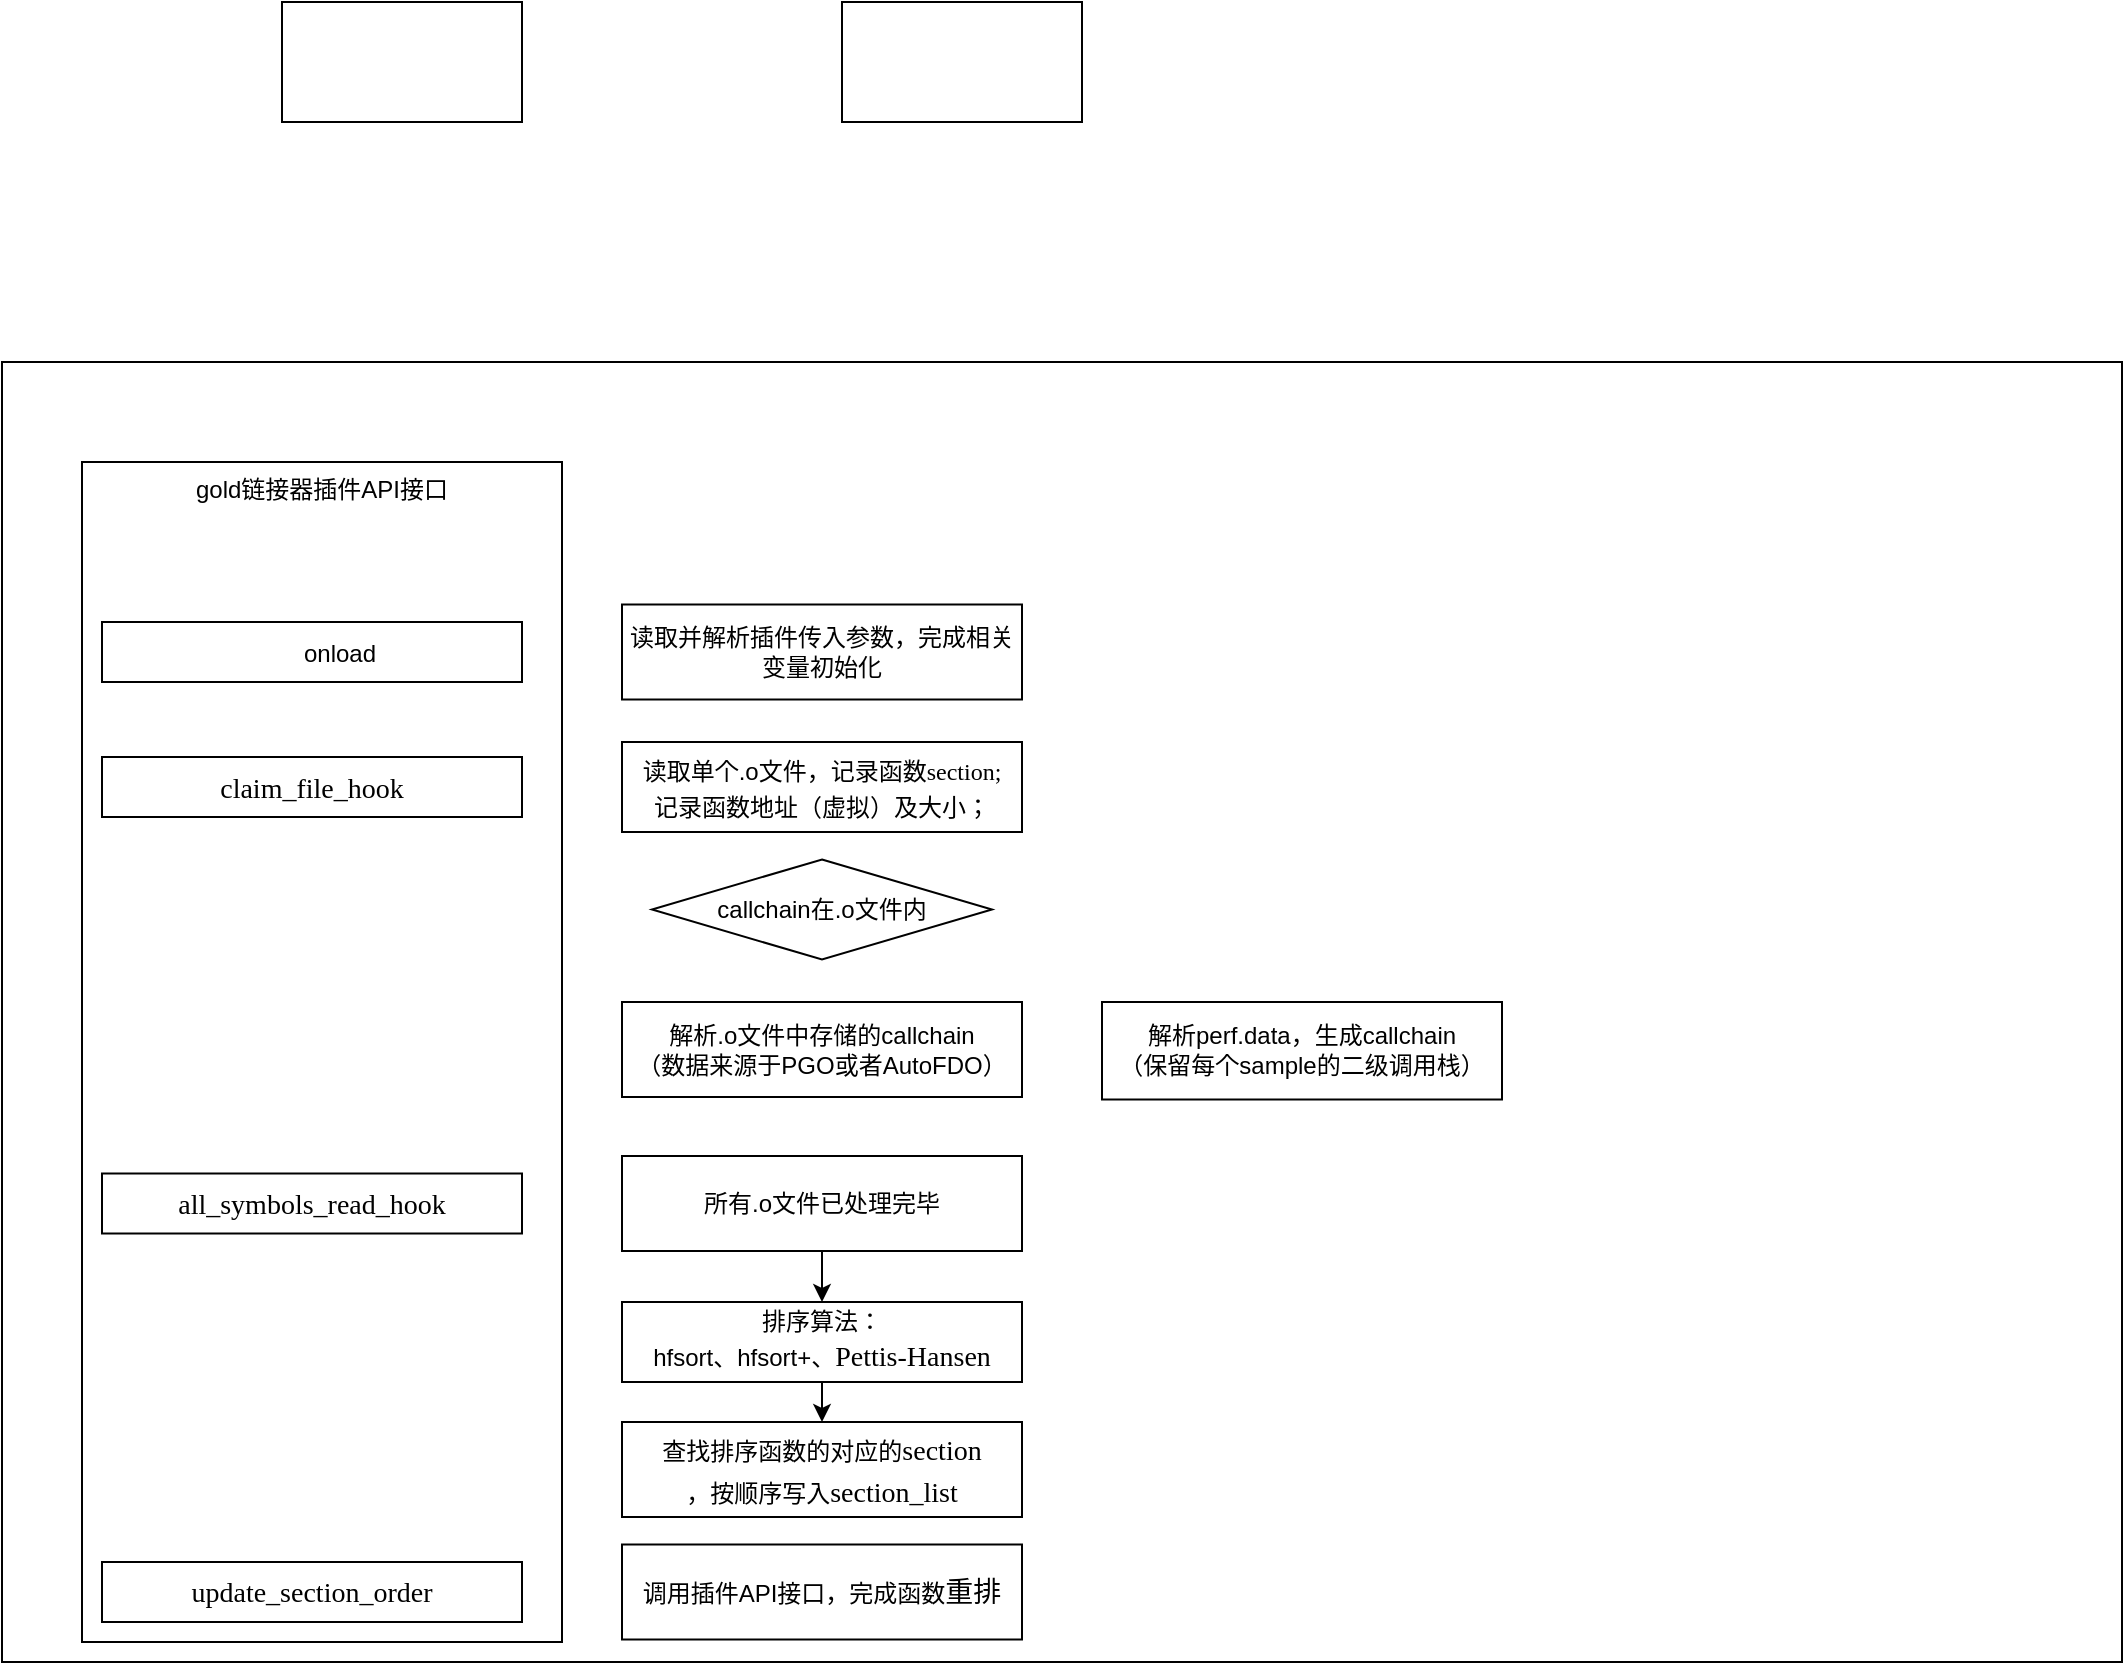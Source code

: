 <mxfile version="14.2.4" type="github">
  <diagram id="C5RBs43oDa-KdzZeNtuy" name="Page-1">
    <mxGraphModel dx="1422" dy="1931" grid="1" gridSize="10" guides="1" tooltips="1" connect="1" arrows="1" fold="1" page="1" pageScale="1" pageWidth="827" pageHeight="1169" math="0" shadow="0">
      <root>
        <mxCell id="WIyWlLk6GJQsqaUBKTNV-0" />
        <mxCell id="WIyWlLk6GJQsqaUBKTNV-1" parent="WIyWlLk6GJQsqaUBKTNV-0" />
        <mxCell id="ErYdBKpMSOjXuHRG2v-B-8" value="" style="rounded=0;whiteSpace=wrap;html=1;align=center;" vertex="1" parent="WIyWlLk6GJQsqaUBKTNV-1">
          <mxGeometry x="30" y="140" width="1060" height="650" as="geometry" />
        </mxCell>
        <mxCell id="ErYdBKpMSOjXuHRG2v-B-1" value="" style="rounded=0;whiteSpace=wrap;html=1;align=center;" vertex="1" parent="WIyWlLk6GJQsqaUBKTNV-1">
          <mxGeometry x="170" y="-40" width="120" height="60" as="geometry" />
        </mxCell>
        <mxCell id="ErYdBKpMSOjXuHRG2v-B-2" value="" style="rounded=0;whiteSpace=wrap;html=1;align=center;" vertex="1" parent="WIyWlLk6GJQsqaUBKTNV-1">
          <mxGeometry x="450" y="-40" width="120" height="60" as="geometry" />
        </mxCell>
        <mxCell id="ErYdBKpMSOjXuHRG2v-B-22" style="edgeStyle=orthogonalEdgeStyle;rounded=0;orthogonalLoop=1;jettySize=auto;html=1;exitX=0.5;exitY=1;exitDx=0;exitDy=0;entryX=0.5;entryY=0;entryDx=0;entryDy=0;" edge="1" parent="WIyWlLk6GJQsqaUBKTNV-1" source="ErYdBKpMSOjXuHRG2v-B-3" target="ErYdBKpMSOjXuHRG2v-B-7">
          <mxGeometry relative="1" as="geometry" />
        </mxCell>
        <mxCell id="ErYdBKpMSOjXuHRG2v-B-3" value="排序算法：&lt;br&gt;hfsort、hfsort+、&lt;span lang=&quot;EN-US&quot; style=&quot;font-size: 10.5pt ; line-height: 150% ; font-family: &amp;#34;times new roman&amp;#34; , serif&quot;&gt;Pettis-Hansen&lt;/span&gt;" style="rounded=0;whiteSpace=wrap;html=1;align=center;" vertex="1" parent="WIyWlLk6GJQsqaUBKTNV-1">
          <mxGeometry x="340" y="610" width="200" height="40" as="geometry" />
        </mxCell>
        <mxCell id="ErYdBKpMSOjXuHRG2v-B-4" value="callchain在.o文件内" style="rhombus;whiteSpace=wrap;html=1;align=center;" vertex="1" parent="WIyWlLk6GJQsqaUBKTNV-1">
          <mxGeometry x="355" y="388.75" width="170" height="50" as="geometry" />
        </mxCell>
        <mxCell id="ErYdBKpMSOjXuHRG2v-B-5" value="&lt;font style=&quot;font-size: 12px&quot;&gt;读取单个.o文件，记录函数&lt;/font&gt;&lt;span lang=&quot;EN-US&quot; style=&quot;line-height: 150%&quot;&gt;&lt;font style=&quot;font-size: 12px&quot;&gt;&lt;font face=&quot;times new roman, serif&quot;&gt;section;&lt;/font&gt;&lt;br&gt;记录函数地址（虚拟）及大小；&lt;/font&gt;&lt;br&gt;&lt;/span&gt;" style="rounded=0;whiteSpace=wrap;html=1;align=center;" vertex="1" parent="WIyWlLk6GJQsqaUBKTNV-1">
          <mxGeometry x="340" y="330" width="200" height="45" as="geometry" />
        </mxCell>
        <mxCell id="ErYdBKpMSOjXuHRG2v-B-21" style="edgeStyle=orthogonalEdgeStyle;rounded=0;orthogonalLoop=1;jettySize=auto;html=1;exitX=0.5;exitY=1;exitDx=0;exitDy=0;entryX=0.5;entryY=0;entryDx=0;entryDy=0;" edge="1" parent="WIyWlLk6GJQsqaUBKTNV-1" source="ErYdBKpMSOjXuHRG2v-B-6" target="ErYdBKpMSOjXuHRG2v-B-3">
          <mxGeometry relative="1" as="geometry" />
        </mxCell>
        <mxCell id="ErYdBKpMSOjXuHRG2v-B-6" value="所有.o文件已处理完毕" style="rounded=0;whiteSpace=wrap;html=1;align=center;" vertex="1" parent="WIyWlLk6GJQsqaUBKTNV-1">
          <mxGeometry x="340" y="537" width="200" height="47.5" as="geometry" />
        </mxCell>
        <mxCell id="ErYdBKpMSOjXuHRG2v-B-7" value="查找排序函数的对应的&lt;span lang=&quot;EN-US&quot; style=&quot;font-size: 10.5pt ; line-height: 150% ; font-family: &amp;#34;times new roman&amp;#34; , serif&quot;&gt;section&lt;/span&gt;&lt;br&gt;，按顺序写入&lt;span lang=&quot;EN-US&quot; style=&quot;font-size: 10.5pt ; line-height: 150% ; font-family: &amp;#34;times new roman&amp;#34; , serif&quot;&gt;section_list&lt;/span&gt;" style="rounded=0;whiteSpace=wrap;html=1;align=center;" vertex="1" parent="WIyWlLk6GJQsqaUBKTNV-1">
          <mxGeometry x="340" y="670" width="200" height="47.5" as="geometry" />
        </mxCell>
        <mxCell id="ErYdBKpMSOjXuHRG2v-B-11" value="gold链接器插件API接口" style="rounded=0;whiteSpace=wrap;html=1;align=center;verticalAlign=top;" vertex="1" parent="WIyWlLk6GJQsqaUBKTNV-1">
          <mxGeometry x="70" y="190" width="240" height="590" as="geometry" />
        </mxCell>
        <mxCell id="ErYdBKpMSOjXuHRG2v-B-12" value="&lt;p class=&quot;MsoNormal&quot; style=&quot;text-indent: 21.0pt ; line-height: normal&quot;&gt;&lt;span style=&quot;text-indent: 21pt&quot;&gt;onload&lt;/span&gt;&lt;br&gt;&lt;/p&gt;" style="rounded=0;whiteSpace=wrap;html=1;align=center;" vertex="1" parent="WIyWlLk6GJQsqaUBKTNV-1">
          <mxGeometry x="80" y="270" width="210" height="30" as="geometry" />
        </mxCell>
        <mxCell id="ErYdBKpMSOjXuHRG2v-B-13" value="&lt;span lang=&quot;EN-US&quot; style=&quot;font-size: 10.5pt ; line-height: 150% ; font-family: &amp;#34;times new roman&amp;#34; , serif&quot;&gt;claim_file_hook&lt;/span&gt;" style="rounded=0;whiteSpace=wrap;html=1;align=center;" vertex="1" parent="WIyWlLk6GJQsqaUBKTNV-1">
          <mxGeometry x="80" y="337.5" width="210" height="30" as="geometry" />
        </mxCell>
        <mxCell id="ErYdBKpMSOjXuHRG2v-B-14" value="&lt;span lang=&quot;EN-US&quot; style=&quot;font-size: 10.5pt ; line-height: 150% ; font-family: &amp;#34;times new roman&amp;#34; , serif&quot;&gt;all_symbols_read_hook&lt;/span&gt;" style="rounded=0;whiteSpace=wrap;html=1;align=center;" vertex="1" parent="WIyWlLk6GJQsqaUBKTNV-1">
          <mxGeometry x="80" y="545.75" width="210" height="30" as="geometry" />
        </mxCell>
        <mxCell id="ErYdBKpMSOjXuHRG2v-B-15" value="&lt;span lang=&quot;EN-US&quot; style=&quot;font-size: 10.5pt ; line-height: 150% ; font-family: &amp;#34;times new roman&amp;#34; , serif&quot;&gt;update_section_order&lt;/span&gt;" style="rounded=0;whiteSpace=wrap;html=1;align=center;" vertex="1" parent="WIyWlLk6GJQsqaUBKTNV-1">
          <mxGeometry x="80" y="740" width="210" height="30" as="geometry" />
        </mxCell>
        <mxCell id="ErYdBKpMSOjXuHRG2v-B-18" value="解析perf.data，生成callchain&lt;br&gt;（保留每个sample的二级调用栈）" style="rounded=0;whiteSpace=wrap;html=1;align=center;" vertex="1" parent="WIyWlLk6GJQsqaUBKTNV-1">
          <mxGeometry x="580" y="460" width="200" height="48.75" as="geometry" />
        </mxCell>
        <mxCell id="ErYdBKpMSOjXuHRG2v-B-24" value="&lt;span lang=&quot;EN-US&quot; style=&quot;line-height: 150%&quot;&gt;调用插件API接口，完成函数&lt;/span&gt;&lt;span style=&quot;font-family: &amp;#34;times new roman&amp;#34; , serif ; font-size: 14px&quot;&gt;重排&lt;/span&gt;" style="rounded=0;whiteSpace=wrap;html=1;align=center;" vertex="1" parent="WIyWlLk6GJQsqaUBKTNV-1">
          <mxGeometry x="340" y="731.25" width="200" height="47.5" as="geometry" />
        </mxCell>
        <mxCell id="ErYdBKpMSOjXuHRG2v-B-28" value="读取并解析插件传入参数，完成相关变量初始化" style="rounded=0;whiteSpace=wrap;html=1;align=center;" vertex="1" parent="WIyWlLk6GJQsqaUBKTNV-1">
          <mxGeometry x="340" y="261.25" width="200" height="47.5" as="geometry" />
        </mxCell>
        <mxCell id="ErYdBKpMSOjXuHRG2v-B-30" value="解析.o文件中存储的callchain&lt;br&gt;（数据来源于PGO或者AutoFDO）" style="rounded=0;whiteSpace=wrap;html=1;align=center;" vertex="1" parent="WIyWlLk6GJQsqaUBKTNV-1">
          <mxGeometry x="340" y="460" width="200" height="47.5" as="geometry" />
        </mxCell>
      </root>
    </mxGraphModel>
  </diagram>
</mxfile>
